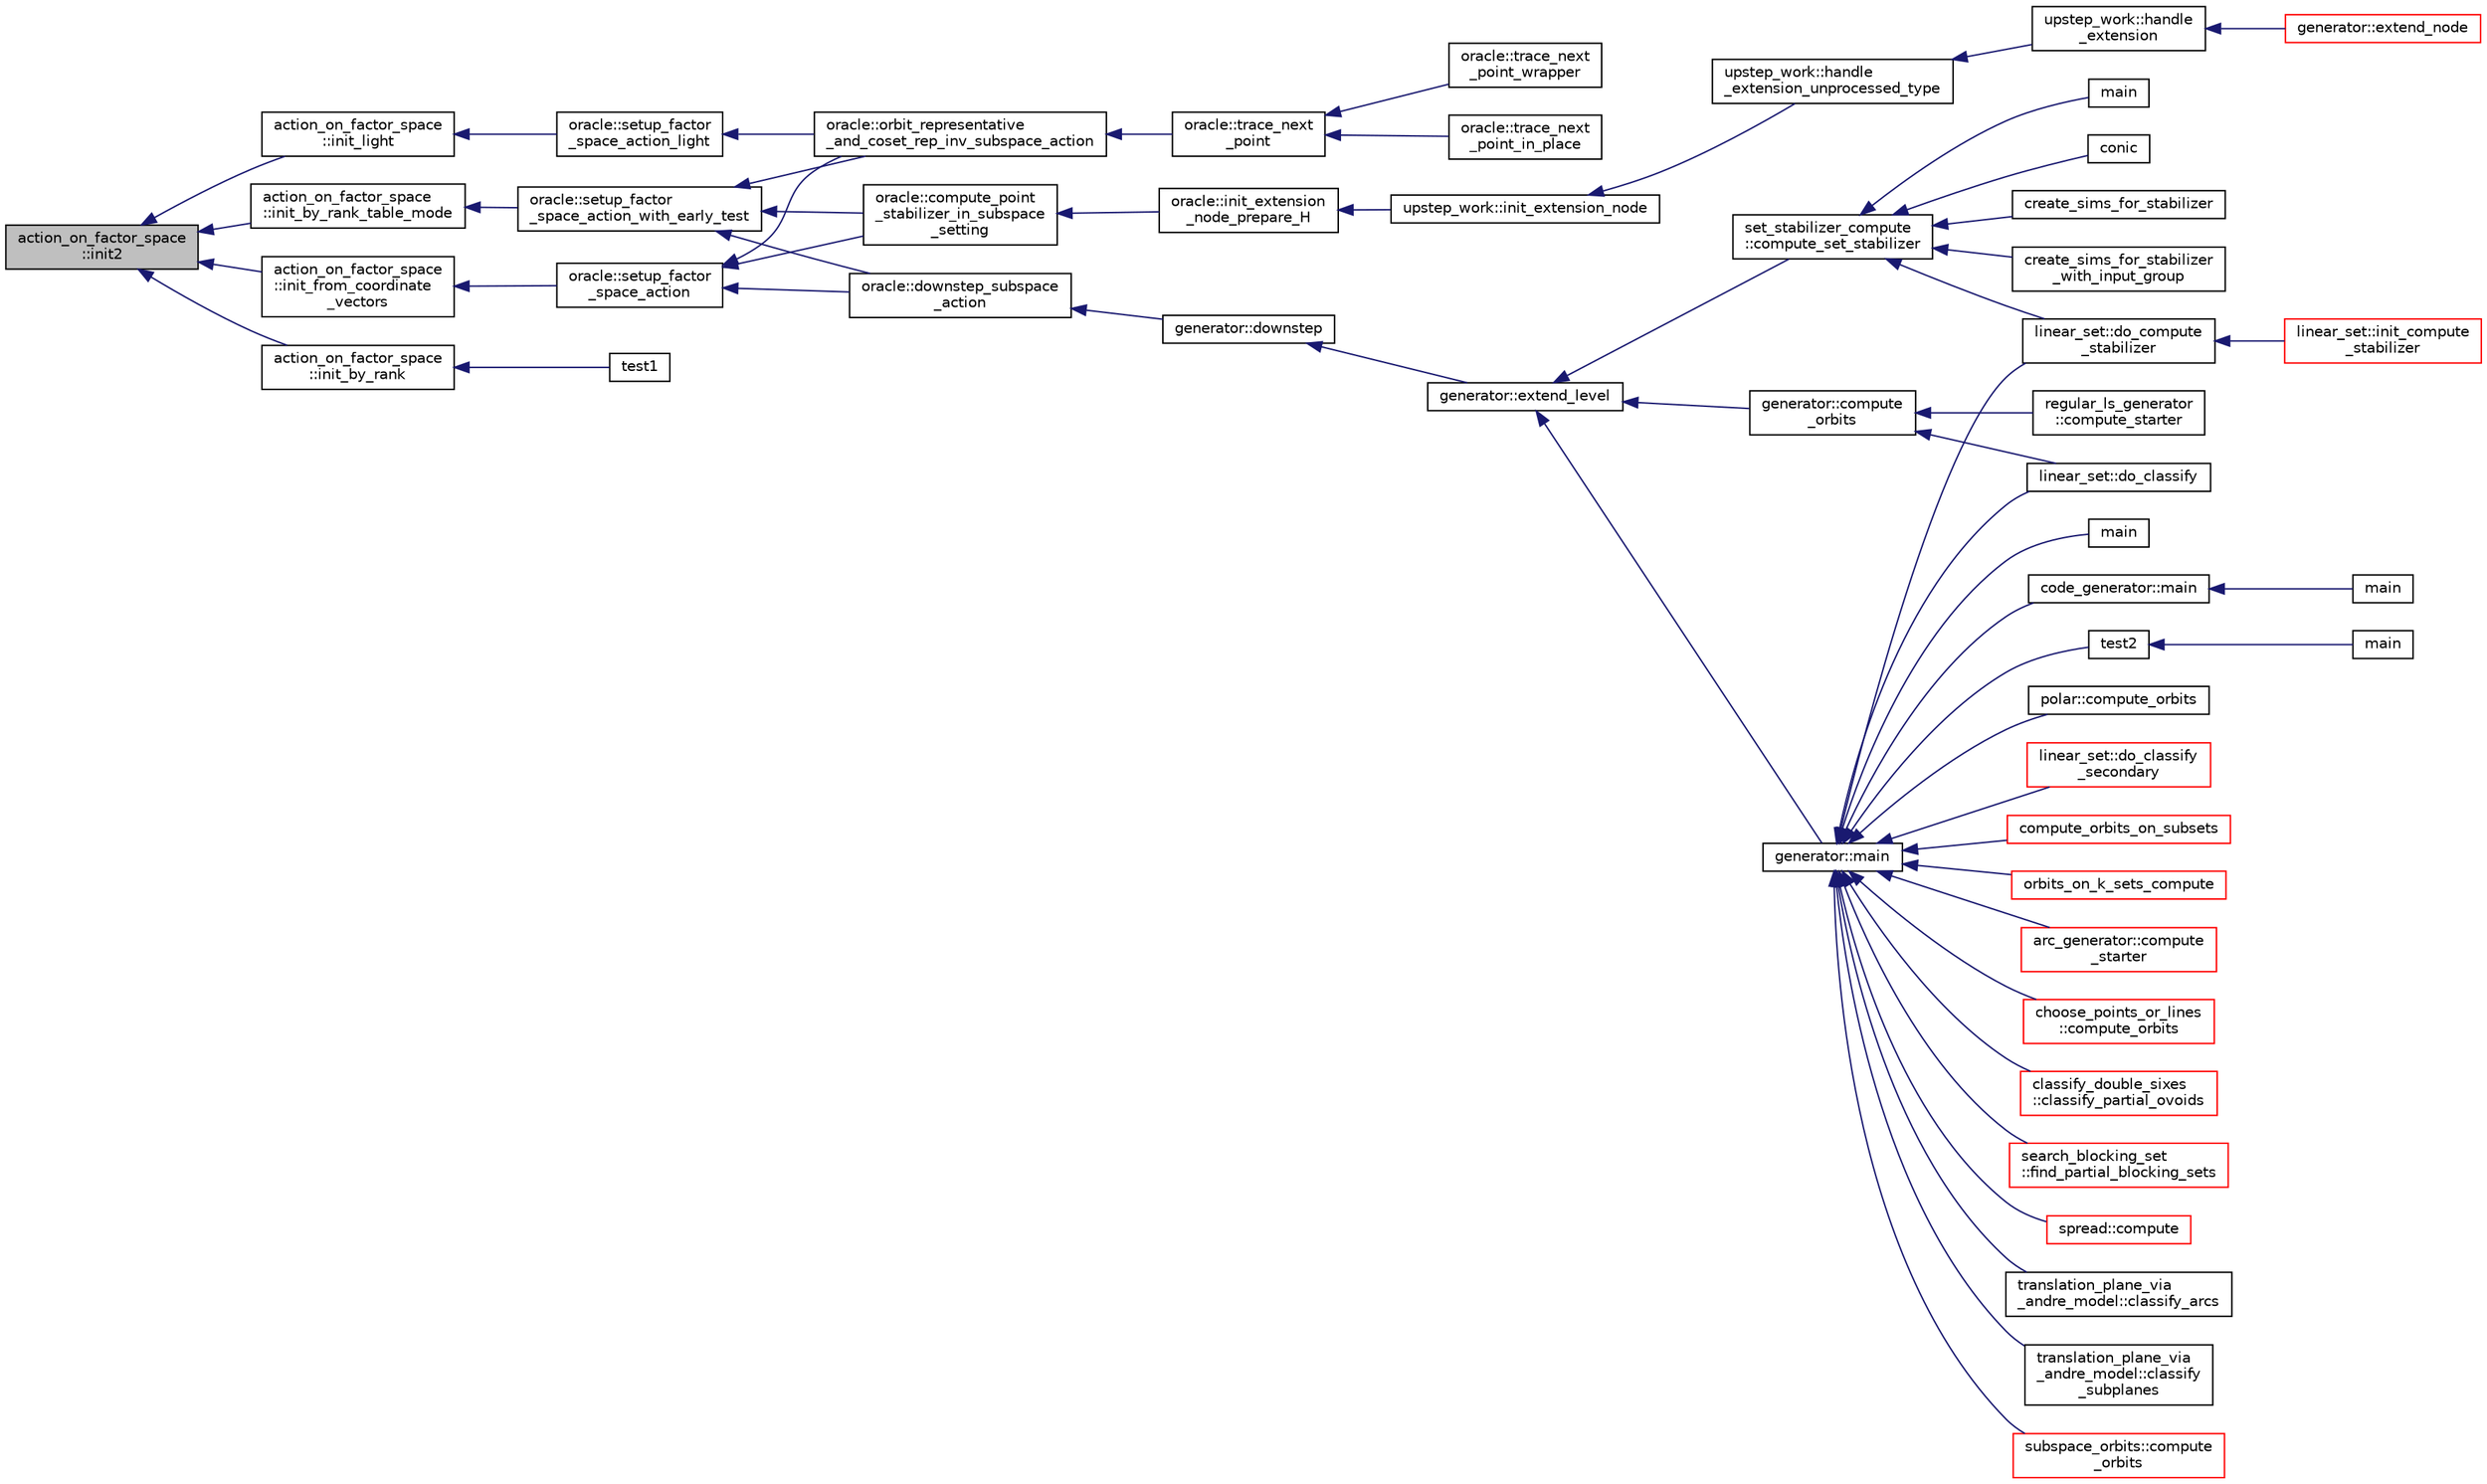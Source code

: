 digraph "action_on_factor_space::init2"
{
  edge [fontname="Helvetica",fontsize="10",labelfontname="Helvetica",labelfontsize="10"];
  node [fontname="Helvetica",fontsize="10",shape=record];
  rankdir="LR";
  Node597 [label="action_on_factor_space\l::init2",height=0.2,width=0.4,color="black", fillcolor="grey75", style="filled", fontcolor="black"];
  Node597 -> Node598 [dir="back",color="midnightblue",fontsize="10",style="solid",fontname="Helvetica"];
  Node598 [label="action_on_factor_space\l::init_light",height=0.2,width=0.4,color="black", fillcolor="white", style="filled",URL="$d5/d25/classaction__on__factor__space.html#a3094fd6f1ed3d0428e5db510669e2d8a"];
  Node598 -> Node599 [dir="back",color="midnightblue",fontsize="10",style="solid",fontname="Helvetica"];
  Node599 [label="oracle::setup_factor\l_space_action_light",height=0.2,width=0.4,color="black", fillcolor="white", style="filled",URL="$d7/da7/classoracle.html#aaa6ca8694ae3452bc3ca812cbcc80fc7"];
  Node599 -> Node600 [dir="back",color="midnightblue",fontsize="10",style="solid",fontname="Helvetica"];
  Node600 [label="oracle::orbit_representative\l_and_coset_rep_inv_subspace_action",height=0.2,width=0.4,color="black", fillcolor="white", style="filled",URL="$d7/da7/classoracle.html#a5a4d27cde89e99450305410536b51915"];
  Node600 -> Node601 [dir="back",color="midnightblue",fontsize="10",style="solid",fontname="Helvetica"];
  Node601 [label="oracle::trace_next\l_point",height=0.2,width=0.4,color="black", fillcolor="white", style="filled",URL="$d7/da7/classoracle.html#ae86c3f9d4b95b5a6e88ee0959942ecde"];
  Node601 -> Node602 [dir="back",color="midnightblue",fontsize="10",style="solid",fontname="Helvetica"];
  Node602 [label="oracle::trace_next\l_point_wrapper",height=0.2,width=0.4,color="black", fillcolor="white", style="filled",URL="$d7/da7/classoracle.html#a33e1e9e4dde6fbecd7ae858576a7132f"];
  Node601 -> Node603 [dir="back",color="midnightblue",fontsize="10",style="solid",fontname="Helvetica"];
  Node603 [label="oracle::trace_next\l_point_in_place",height=0.2,width=0.4,color="black", fillcolor="white", style="filled",URL="$d7/da7/classoracle.html#a4dbea33418d5c0f550a960a5c83194a5"];
  Node597 -> Node604 [dir="back",color="midnightblue",fontsize="10",style="solid",fontname="Helvetica"];
  Node604 [label="action_on_factor_space\l::init_by_rank_table_mode",height=0.2,width=0.4,color="black", fillcolor="white", style="filled",URL="$d5/d25/classaction__on__factor__space.html#a646e085b55e8160d943415c0238b5906"];
  Node604 -> Node605 [dir="back",color="midnightblue",fontsize="10",style="solid",fontname="Helvetica"];
  Node605 [label="oracle::setup_factor\l_space_action_with_early_test",height=0.2,width=0.4,color="black", fillcolor="white", style="filled",URL="$d7/da7/classoracle.html#a7c26a85886666829e9727df91d2f01ad"];
  Node605 -> Node606 [dir="back",color="midnightblue",fontsize="10",style="solid",fontname="Helvetica"];
  Node606 [label="oracle::compute_point\l_stabilizer_in_subspace\l_setting",height=0.2,width=0.4,color="black", fillcolor="white", style="filled",URL="$d7/da7/classoracle.html#ac88b56b30c84a4b5cd9b75869d468025"];
  Node606 -> Node607 [dir="back",color="midnightblue",fontsize="10",style="solid",fontname="Helvetica"];
  Node607 [label="oracle::init_extension\l_node_prepare_H",height=0.2,width=0.4,color="black", fillcolor="white", style="filled",URL="$d7/da7/classoracle.html#a6a121e9674bbd011685430a95dbc1b77"];
  Node607 -> Node608 [dir="back",color="midnightblue",fontsize="10",style="solid",fontname="Helvetica"];
  Node608 [label="upstep_work::init_extension_node",height=0.2,width=0.4,color="black", fillcolor="white", style="filled",URL="$d2/dd6/classupstep__work.html#ad74931a4c6dc97102d405a755433297d"];
  Node608 -> Node609 [dir="back",color="midnightblue",fontsize="10",style="solid",fontname="Helvetica"];
  Node609 [label="upstep_work::handle\l_extension_unprocessed_type",height=0.2,width=0.4,color="black", fillcolor="white", style="filled",URL="$d2/dd6/classupstep__work.html#a4687dfab87eb7d0646cb79008dd3d32d"];
  Node609 -> Node610 [dir="back",color="midnightblue",fontsize="10",style="solid",fontname="Helvetica"];
  Node610 [label="upstep_work::handle\l_extension",height=0.2,width=0.4,color="black", fillcolor="white", style="filled",URL="$d2/dd6/classupstep__work.html#ad8ba22a74e9884f92e11340b24e6a6d6"];
  Node610 -> Node611 [dir="back",color="midnightblue",fontsize="10",style="solid",fontname="Helvetica"];
  Node611 [label="generator::extend_node",height=0.2,width=0.4,color="red", fillcolor="white", style="filled",URL="$d7/d73/classgenerator.html#ac71fa071cf218f54cdd9306a541744ae"];
  Node605 -> Node681 [dir="back",color="midnightblue",fontsize="10",style="solid",fontname="Helvetica"];
  Node681 [label="oracle::downstep_subspace\l_action",height=0.2,width=0.4,color="black", fillcolor="white", style="filled",URL="$d7/da7/classoracle.html#a26f568b84b1ca2c24f619278ac88c407"];
  Node681 -> Node682 [dir="back",color="midnightblue",fontsize="10",style="solid",fontname="Helvetica"];
  Node682 [label="generator::downstep",height=0.2,width=0.4,color="black", fillcolor="white", style="filled",URL="$d7/d73/classgenerator.html#ad90bc284af0b5f5beae960a0bd7a5b43"];
  Node682 -> Node613 [dir="back",color="midnightblue",fontsize="10",style="solid",fontname="Helvetica"];
  Node613 [label="generator::extend_level",height=0.2,width=0.4,color="black", fillcolor="white", style="filled",URL="$d7/d73/classgenerator.html#a91b84d80ccec0cd2136bc221c30e0f8e"];
  Node613 -> Node614 [dir="back",color="midnightblue",fontsize="10",style="solid",fontname="Helvetica"];
  Node614 [label="set_stabilizer_compute\l::compute_set_stabilizer",height=0.2,width=0.4,color="black", fillcolor="white", style="filled",URL="$d8/dc6/classset__stabilizer__compute.html#ad4f92074322e98c7cd0ed5d4f8486b76"];
  Node614 -> Node615 [dir="back",color="midnightblue",fontsize="10",style="solid",fontname="Helvetica"];
  Node615 [label="main",height=0.2,width=0.4,color="black", fillcolor="white", style="filled",URL="$db/d67/test__hyperoval_8_c.html#a3c04138a5bfe5d72780bb7e82a18e627"];
  Node614 -> Node616 [dir="back",color="midnightblue",fontsize="10",style="solid",fontname="Helvetica"];
  Node616 [label="conic",height=0.2,width=0.4,color="black", fillcolor="white", style="filled",URL="$d4/de8/conic_8_c.html#a96def9474b981a9d5831a9b48d85d652"];
  Node614 -> Node617 [dir="back",color="midnightblue",fontsize="10",style="solid",fontname="Helvetica"];
  Node617 [label="linear_set::do_compute\l_stabilizer",height=0.2,width=0.4,color="black", fillcolor="white", style="filled",URL="$dd/d86/classlinear__set.html#ae8f58ded28fb5370f4459cca42b7463b"];
  Node617 -> Node618 [dir="back",color="midnightblue",fontsize="10",style="solid",fontname="Helvetica"];
  Node618 [label="linear_set::init_compute\l_stabilizer",height=0.2,width=0.4,color="red", fillcolor="white", style="filled",URL="$dd/d86/classlinear__set.html#a0cc3eaec1896fdc977b62e94623b055b"];
  Node614 -> Node620 [dir="back",color="midnightblue",fontsize="10",style="solid",fontname="Helvetica"];
  Node620 [label="create_sims_for_stabilizer",height=0.2,width=0.4,color="black", fillcolor="white", style="filled",URL="$d0/d76/tl__algebra__and__number__theory_8h.html#af2c67d225072549409be710ac3cd30f8"];
  Node614 -> Node621 [dir="back",color="midnightblue",fontsize="10",style="solid",fontname="Helvetica"];
  Node621 [label="create_sims_for_stabilizer\l_with_input_group",height=0.2,width=0.4,color="black", fillcolor="white", style="filled",URL="$d0/d76/tl__algebra__and__number__theory_8h.html#af5482567a8d6ba5c2fe593bf6f7f9a0f"];
  Node613 -> Node622 [dir="back",color="midnightblue",fontsize="10",style="solid",fontname="Helvetica"];
  Node622 [label="generator::compute\l_orbits",height=0.2,width=0.4,color="black", fillcolor="white", style="filled",URL="$d7/d73/classgenerator.html#a23989bc20ecaaed39c4119c758367f40"];
  Node622 -> Node623 [dir="back",color="midnightblue",fontsize="10",style="solid",fontname="Helvetica"];
  Node623 [label="regular_ls_generator\l::compute_starter",height=0.2,width=0.4,color="black", fillcolor="white", style="filled",URL="$d2/dd8/classregular__ls__generator.html#aa38907741058694a73194b02ceb4a53d"];
  Node622 -> Node624 [dir="back",color="midnightblue",fontsize="10",style="solid",fontname="Helvetica"];
  Node624 [label="linear_set::do_classify",height=0.2,width=0.4,color="black", fillcolor="white", style="filled",URL="$dd/d86/classlinear__set.html#a3eb2dbce7fa8b71901dfc12f288ddd0c"];
  Node613 -> Node625 [dir="back",color="midnightblue",fontsize="10",style="solid",fontname="Helvetica"];
  Node625 [label="generator::main",height=0.2,width=0.4,color="black", fillcolor="white", style="filled",URL="$d7/d73/classgenerator.html#a01abff8e9f231bf0d82e2e8e0061f242"];
  Node625 -> Node626 [dir="back",color="midnightblue",fontsize="10",style="solid",fontname="Helvetica"];
  Node626 [label="main",height=0.2,width=0.4,color="black", fillcolor="white", style="filled",URL="$d2/d11/codes_8h.html#a217dbf8b442f20279ea00b898af96f52"];
  Node625 -> Node627 [dir="back",color="midnightblue",fontsize="10",style="solid",fontname="Helvetica"];
  Node627 [label="code_generator::main",height=0.2,width=0.4,color="black", fillcolor="white", style="filled",URL="$db/d37/classcode__generator.html#ab3cf3a306e4032c2b471ac95321c599f"];
  Node627 -> Node628 [dir="back",color="midnightblue",fontsize="10",style="solid",fontname="Helvetica"];
  Node628 [label="main",height=0.2,width=0.4,color="black", fillcolor="white", style="filled",URL="$d4/d4f/codes_8_c.html#a217dbf8b442f20279ea00b898af96f52"];
  Node625 -> Node629 [dir="back",color="midnightblue",fontsize="10",style="solid",fontname="Helvetica"];
  Node629 [label="test2",height=0.2,width=0.4,color="black", fillcolor="white", style="filled",URL="$d9/db0/factor__space_8_c.html#a39d73a812e5fd8f1bc111e948368cb10"];
  Node629 -> Node630 [dir="back",color="midnightblue",fontsize="10",style="solid",fontname="Helvetica"];
  Node630 [label="main",height=0.2,width=0.4,color="black", fillcolor="white", style="filled",URL="$d9/db0/factor__space_8_c.html#a3c04138a5bfe5d72780bb7e82a18e627"];
  Node625 -> Node631 [dir="back",color="midnightblue",fontsize="10",style="solid",fontname="Helvetica"];
  Node631 [label="polar::compute_orbits",height=0.2,width=0.4,color="black", fillcolor="white", style="filled",URL="$da/d1c/classpolar.html#ac4c3c4f95d14c74ff4a3ec3f3479a1da"];
  Node625 -> Node624 [dir="back",color="midnightblue",fontsize="10",style="solid",fontname="Helvetica"];
  Node625 -> Node632 [dir="back",color="midnightblue",fontsize="10",style="solid",fontname="Helvetica"];
  Node632 [label="linear_set::do_classify\l_secondary",height=0.2,width=0.4,color="red", fillcolor="white", style="filled",URL="$dd/d86/classlinear__set.html#a47eb7f9995f3343abd3bdfbf9a9a9162"];
  Node625 -> Node617 [dir="back",color="midnightblue",fontsize="10",style="solid",fontname="Helvetica"];
  Node625 -> Node635 [dir="back",color="midnightblue",fontsize="10",style="solid",fontname="Helvetica"];
  Node635 [label="compute_orbits_on_subsets",height=0.2,width=0.4,color="red", fillcolor="white", style="filled",URL="$d3/d35/snakes__and__ladders__global_8_c.html#af33697aede0480110b1227f727252637"];
  Node625 -> Node653 [dir="back",color="midnightblue",fontsize="10",style="solid",fontname="Helvetica"];
  Node653 [label="orbits_on_k_sets_compute",height=0.2,width=0.4,color="red", fillcolor="white", style="filled",URL="$d3/d35/snakes__and__ladders__global_8_c.html#a96743526b15703539d544499276aaa71"];
  Node625 -> Node664 [dir="back",color="midnightblue",fontsize="10",style="solid",fontname="Helvetica"];
  Node664 [label="arc_generator::compute\l_starter",height=0.2,width=0.4,color="red", fillcolor="white", style="filled",URL="$d4/d21/classarc__generator.html#aad1dcec3a1c302e743d574bd1ac857d9"];
  Node625 -> Node669 [dir="back",color="midnightblue",fontsize="10",style="solid",fontname="Helvetica"];
  Node669 [label="choose_points_or_lines\l::compute_orbits",height=0.2,width=0.4,color="red", fillcolor="white", style="filled",URL="$d6/d75/classchoose__points__or__lines.html#adc353e2d41dc8a39563322c8cdd85f61"];
  Node625 -> Node671 [dir="back",color="midnightblue",fontsize="10",style="solid",fontname="Helvetica"];
  Node671 [label="classify_double_sixes\l::classify_partial_ovoids",height=0.2,width=0.4,color="red", fillcolor="white", style="filled",URL="$dd/d23/classclassify__double__sixes.html#a2253fca143a0e8a3e39655eb05668ae9"];
  Node625 -> Node673 [dir="back",color="midnightblue",fontsize="10",style="solid",fontname="Helvetica"];
  Node673 [label="search_blocking_set\l::find_partial_blocking_sets",height=0.2,width=0.4,color="red", fillcolor="white", style="filled",URL="$dc/d36/classsearch__blocking__set.html#ad3fdb3d356db75a02c406bc9d4e9e9b6"];
  Node625 -> Node675 [dir="back",color="midnightblue",fontsize="10",style="solid",fontname="Helvetica"];
  Node675 [label="spread::compute",height=0.2,width=0.4,color="red", fillcolor="white", style="filled",URL="$da/dc1/classspread.html#a9674466d3e03b8dad79882299c638a21"];
  Node625 -> Node677 [dir="back",color="midnightblue",fontsize="10",style="solid",fontname="Helvetica"];
  Node677 [label="translation_plane_via\l_andre_model::classify_arcs",height=0.2,width=0.4,color="black", fillcolor="white", style="filled",URL="$d1/dcc/classtranslation__plane__via__andre__model.html#ac8f002e812a8b152d41e806688601c5e"];
  Node625 -> Node678 [dir="back",color="midnightblue",fontsize="10",style="solid",fontname="Helvetica"];
  Node678 [label="translation_plane_via\l_andre_model::classify\l_subplanes",height=0.2,width=0.4,color="black", fillcolor="white", style="filled",URL="$d1/dcc/classtranslation__plane__via__andre__model.html#a794fefa95f0a7f7b887133375988ee55"];
  Node625 -> Node679 [dir="back",color="midnightblue",fontsize="10",style="solid",fontname="Helvetica"];
  Node679 [label="subspace_orbits::compute\l_orbits",height=0.2,width=0.4,color="red", fillcolor="white", style="filled",URL="$d2/d9f/classsubspace__orbits.html#a2778f8d49cde1675de1ef6acfe180b63"];
  Node605 -> Node600 [dir="back",color="midnightblue",fontsize="10",style="solid",fontname="Helvetica"];
  Node597 -> Node683 [dir="back",color="midnightblue",fontsize="10",style="solid",fontname="Helvetica"];
  Node683 [label="action_on_factor_space\l::init_by_rank",height=0.2,width=0.4,color="black", fillcolor="white", style="filled",URL="$d5/d25/classaction__on__factor__space.html#a5ef5176e6858a3fbc4336a242ba9b1b4"];
  Node683 -> Node684 [dir="back",color="midnightblue",fontsize="10",style="solid",fontname="Helvetica"];
  Node684 [label="test1",height=0.2,width=0.4,color="black", fillcolor="white", style="filled",URL="$d9/db0/factor__space_8_c.html#ae2a201e46836d85cb2c5579a837b641a"];
  Node597 -> Node685 [dir="back",color="midnightblue",fontsize="10",style="solid",fontname="Helvetica"];
  Node685 [label="action_on_factor_space\l::init_from_coordinate\l_vectors",height=0.2,width=0.4,color="black", fillcolor="white", style="filled",URL="$d5/d25/classaction__on__factor__space.html#a6350f7cf938babd5be3847ac7c8eaac8"];
  Node685 -> Node686 [dir="back",color="midnightblue",fontsize="10",style="solid",fontname="Helvetica"];
  Node686 [label="oracle::setup_factor\l_space_action",height=0.2,width=0.4,color="black", fillcolor="white", style="filled",URL="$d7/da7/classoracle.html#a181e076f112ba1f32f5fb4e8abebdb18"];
  Node686 -> Node606 [dir="back",color="midnightblue",fontsize="10",style="solid",fontname="Helvetica"];
  Node686 -> Node681 [dir="back",color="midnightblue",fontsize="10",style="solid",fontname="Helvetica"];
  Node686 -> Node600 [dir="back",color="midnightblue",fontsize="10",style="solid",fontname="Helvetica"];
}
